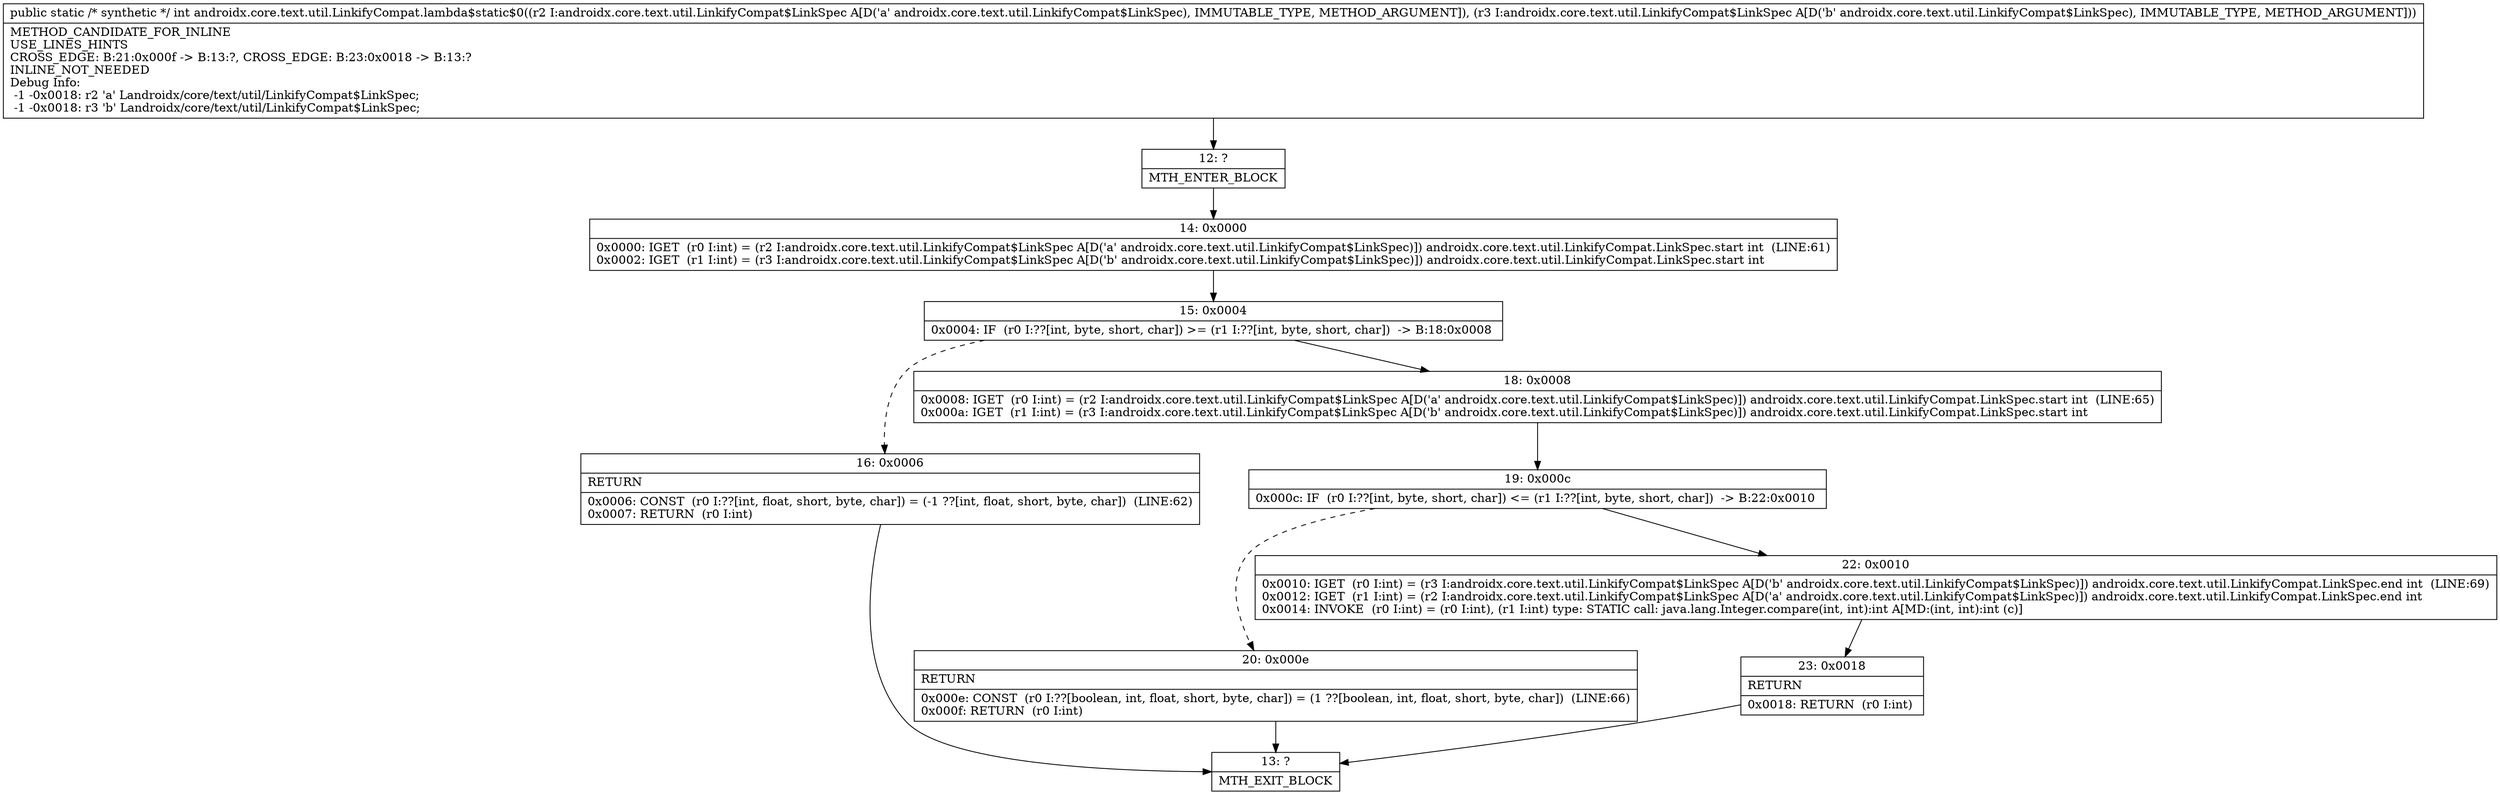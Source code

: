 digraph "CFG forandroidx.core.text.util.LinkifyCompat.lambda$static$0(Landroidx\/core\/text\/util\/LinkifyCompat$LinkSpec;Landroidx\/core\/text\/util\/LinkifyCompat$LinkSpec;)I" {
Node_12 [shape=record,label="{12\:\ ?|MTH_ENTER_BLOCK\l}"];
Node_14 [shape=record,label="{14\:\ 0x0000|0x0000: IGET  (r0 I:int) = (r2 I:androidx.core.text.util.LinkifyCompat$LinkSpec A[D('a' androidx.core.text.util.LinkifyCompat$LinkSpec)]) androidx.core.text.util.LinkifyCompat.LinkSpec.start int  (LINE:61)\l0x0002: IGET  (r1 I:int) = (r3 I:androidx.core.text.util.LinkifyCompat$LinkSpec A[D('b' androidx.core.text.util.LinkifyCompat$LinkSpec)]) androidx.core.text.util.LinkifyCompat.LinkSpec.start int \l}"];
Node_15 [shape=record,label="{15\:\ 0x0004|0x0004: IF  (r0 I:??[int, byte, short, char]) \>= (r1 I:??[int, byte, short, char])  \-\> B:18:0x0008 \l}"];
Node_16 [shape=record,label="{16\:\ 0x0006|RETURN\l|0x0006: CONST  (r0 I:??[int, float, short, byte, char]) = (\-1 ??[int, float, short, byte, char])  (LINE:62)\l0x0007: RETURN  (r0 I:int) \l}"];
Node_13 [shape=record,label="{13\:\ ?|MTH_EXIT_BLOCK\l}"];
Node_18 [shape=record,label="{18\:\ 0x0008|0x0008: IGET  (r0 I:int) = (r2 I:androidx.core.text.util.LinkifyCompat$LinkSpec A[D('a' androidx.core.text.util.LinkifyCompat$LinkSpec)]) androidx.core.text.util.LinkifyCompat.LinkSpec.start int  (LINE:65)\l0x000a: IGET  (r1 I:int) = (r3 I:androidx.core.text.util.LinkifyCompat$LinkSpec A[D('b' androidx.core.text.util.LinkifyCompat$LinkSpec)]) androidx.core.text.util.LinkifyCompat.LinkSpec.start int \l}"];
Node_19 [shape=record,label="{19\:\ 0x000c|0x000c: IF  (r0 I:??[int, byte, short, char]) \<= (r1 I:??[int, byte, short, char])  \-\> B:22:0x0010 \l}"];
Node_20 [shape=record,label="{20\:\ 0x000e|RETURN\l|0x000e: CONST  (r0 I:??[boolean, int, float, short, byte, char]) = (1 ??[boolean, int, float, short, byte, char])  (LINE:66)\l0x000f: RETURN  (r0 I:int) \l}"];
Node_22 [shape=record,label="{22\:\ 0x0010|0x0010: IGET  (r0 I:int) = (r3 I:androidx.core.text.util.LinkifyCompat$LinkSpec A[D('b' androidx.core.text.util.LinkifyCompat$LinkSpec)]) androidx.core.text.util.LinkifyCompat.LinkSpec.end int  (LINE:69)\l0x0012: IGET  (r1 I:int) = (r2 I:androidx.core.text.util.LinkifyCompat$LinkSpec A[D('a' androidx.core.text.util.LinkifyCompat$LinkSpec)]) androidx.core.text.util.LinkifyCompat.LinkSpec.end int \l0x0014: INVOKE  (r0 I:int) = (r0 I:int), (r1 I:int) type: STATIC call: java.lang.Integer.compare(int, int):int A[MD:(int, int):int (c)]\l}"];
Node_23 [shape=record,label="{23\:\ 0x0018|RETURN\l|0x0018: RETURN  (r0 I:int) \l}"];
MethodNode[shape=record,label="{public static \/* synthetic *\/ int androidx.core.text.util.LinkifyCompat.lambda$static$0((r2 I:androidx.core.text.util.LinkifyCompat$LinkSpec A[D('a' androidx.core.text.util.LinkifyCompat$LinkSpec), IMMUTABLE_TYPE, METHOD_ARGUMENT]), (r3 I:androidx.core.text.util.LinkifyCompat$LinkSpec A[D('b' androidx.core.text.util.LinkifyCompat$LinkSpec), IMMUTABLE_TYPE, METHOD_ARGUMENT]))  | METHOD_CANDIDATE_FOR_INLINE\lUSE_LINES_HINTS\lCROSS_EDGE: B:21:0x000f \-\> B:13:?, CROSS_EDGE: B:23:0x0018 \-\> B:13:?\lINLINE_NOT_NEEDED\lDebug Info:\l  \-1 \-0x0018: r2 'a' Landroidx\/core\/text\/util\/LinkifyCompat$LinkSpec;\l  \-1 \-0x0018: r3 'b' Landroidx\/core\/text\/util\/LinkifyCompat$LinkSpec;\l}"];
MethodNode -> Node_12;Node_12 -> Node_14;
Node_14 -> Node_15;
Node_15 -> Node_16[style=dashed];
Node_15 -> Node_18;
Node_16 -> Node_13;
Node_18 -> Node_19;
Node_19 -> Node_20[style=dashed];
Node_19 -> Node_22;
Node_20 -> Node_13;
Node_22 -> Node_23;
Node_23 -> Node_13;
}

